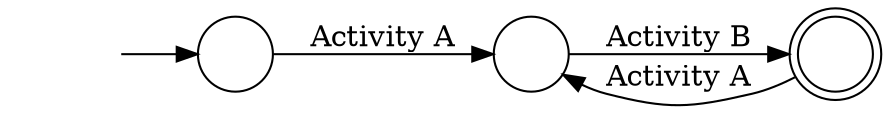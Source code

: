 digraph Automaton {
  rankdir = LR;
  0 [shape=circle,label=""];
  0 -> 1 [label="Activity B"]
  1 [shape=doublecircle,label=""];
  1 -> 0 [label="Activity A"]
  2 [shape=circle,label=""];
  initial [shape=plaintext,label=""];
  initial -> 2
  2 -> 0 [label="Activity A"]
}
